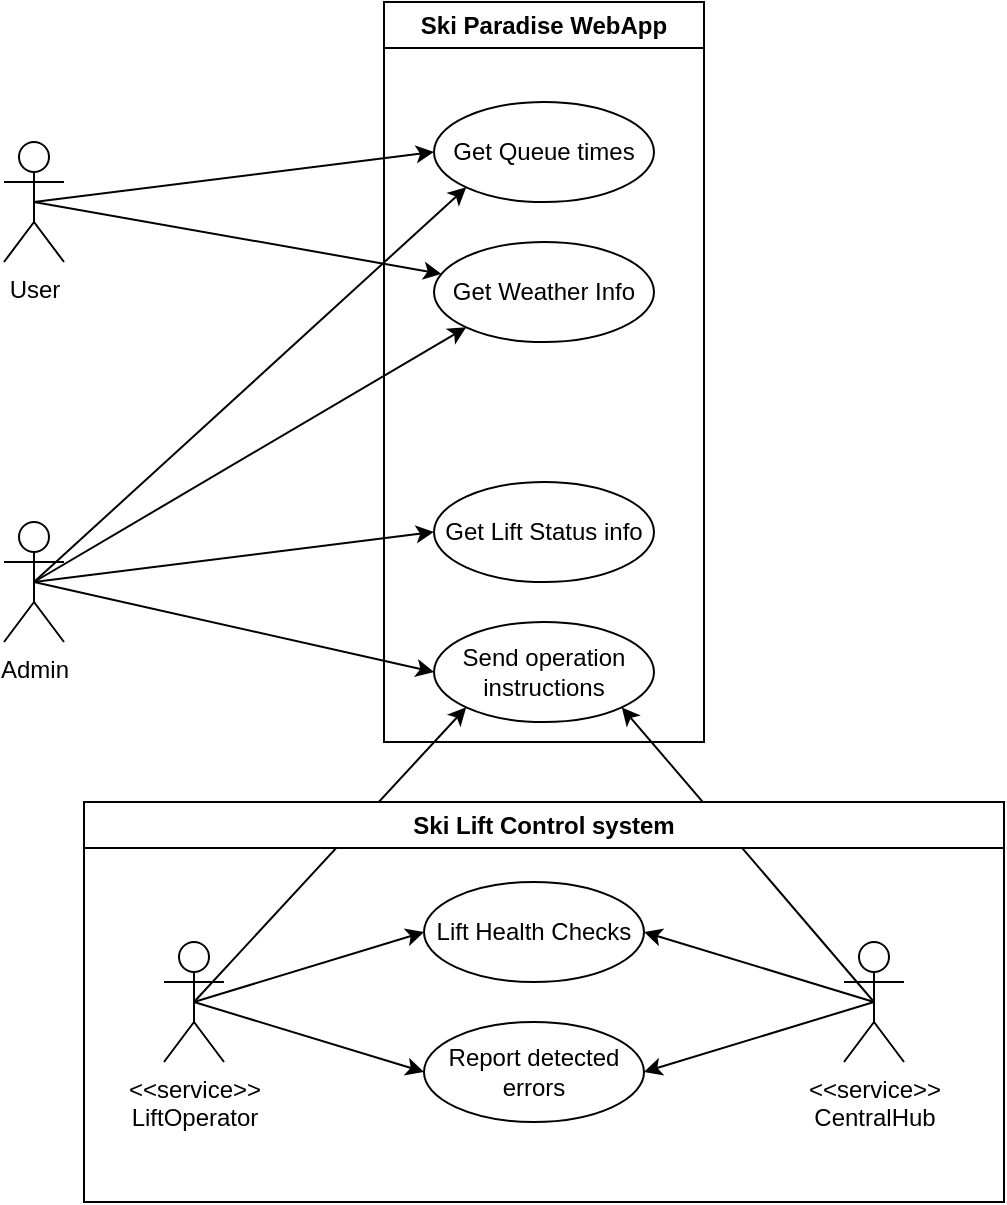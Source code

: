 <mxfile version="21.8.2" type="device">
  <diagram name="Page-1" id="ixRcAtqDT5KF_0Gd9KuM">
    <mxGraphModel dx="1647" dy="916" grid="1" gridSize="10" guides="1" tooltips="1" connect="1" arrows="1" fold="1" page="1" pageScale="1" pageWidth="850" pageHeight="1100" math="0" shadow="0">
      <root>
        <mxCell id="0" />
        <mxCell id="1" parent="0" />
        <mxCell id="AJ422COEmqKwi6WhXJyT-19" style="rounded=0;orthogonalLoop=1;jettySize=auto;html=1;exitX=0.5;exitY=0.5;exitDx=0;exitDy=0;exitPerimeter=0;entryX=0;entryY=0.5;entryDx=0;entryDy=0;" edge="1" parent="1" source="AJ422COEmqKwi6WhXJyT-1" target="AJ422COEmqKwi6WhXJyT-17">
          <mxGeometry relative="1" as="geometry" />
        </mxCell>
        <mxCell id="AJ422COEmqKwi6WhXJyT-25" style="rounded=0;orthogonalLoop=1;jettySize=auto;html=1;exitX=0.5;exitY=0.5;exitDx=0;exitDy=0;exitPerimeter=0;entryX=0;entryY=0.5;entryDx=0;entryDy=0;" edge="1" parent="1" source="AJ422COEmqKwi6WhXJyT-1" target="AJ422COEmqKwi6WhXJyT-5">
          <mxGeometry relative="1" as="geometry" />
        </mxCell>
        <mxCell id="AJ422COEmqKwi6WhXJyT-30" style="rounded=0;orthogonalLoop=1;jettySize=auto;html=1;exitX=0.5;exitY=0.5;exitDx=0;exitDy=0;exitPerimeter=0;entryX=0;entryY=1;entryDx=0;entryDy=0;" edge="1" parent="1" source="AJ422COEmqKwi6WhXJyT-1" target="AJ422COEmqKwi6WhXJyT-7">
          <mxGeometry relative="1" as="geometry" />
        </mxCell>
        <mxCell id="AJ422COEmqKwi6WhXJyT-31" style="rounded=0;orthogonalLoop=1;jettySize=auto;html=1;exitX=0.5;exitY=0.5;exitDx=0;exitDy=0;exitPerimeter=0;entryX=0;entryY=1;entryDx=0;entryDy=0;" edge="1" parent="1" source="AJ422COEmqKwi6WhXJyT-1" target="AJ422COEmqKwi6WhXJyT-6">
          <mxGeometry relative="1" as="geometry" />
        </mxCell>
        <mxCell id="AJ422COEmqKwi6WhXJyT-1" value="Admin" style="shape=umlActor;verticalLabelPosition=bottom;verticalAlign=top;html=1;outlineConnect=0;" vertex="1" parent="1">
          <mxGeometry x="100" y="460" width="30" height="60" as="geometry" />
        </mxCell>
        <mxCell id="AJ422COEmqKwi6WhXJyT-28" style="rounded=0;orthogonalLoop=1;jettySize=auto;html=1;exitX=0.5;exitY=0.5;exitDx=0;exitDy=0;exitPerimeter=0;entryX=0;entryY=0.5;entryDx=0;entryDy=0;" edge="1" parent="1" source="AJ422COEmqKwi6WhXJyT-2" target="AJ422COEmqKwi6WhXJyT-7">
          <mxGeometry relative="1" as="geometry" />
        </mxCell>
        <mxCell id="AJ422COEmqKwi6WhXJyT-29" style="rounded=0;orthogonalLoop=1;jettySize=auto;html=1;exitX=0.5;exitY=0.5;exitDx=0;exitDy=0;exitPerimeter=0;" edge="1" parent="1" source="AJ422COEmqKwi6WhXJyT-2" target="AJ422COEmqKwi6WhXJyT-6">
          <mxGeometry relative="1" as="geometry" />
        </mxCell>
        <mxCell id="AJ422COEmqKwi6WhXJyT-2" value="User" style="shape=umlActor;verticalLabelPosition=bottom;verticalAlign=top;html=1;outlineConnect=0;" vertex="1" parent="1">
          <mxGeometry x="100" y="270" width="30" height="60" as="geometry" />
        </mxCell>
        <mxCell id="AJ422COEmqKwi6WhXJyT-13" style="rounded=0;orthogonalLoop=1;jettySize=auto;html=1;exitX=0.5;exitY=0.5;exitDx=0;exitDy=0;exitPerimeter=0;entryX=0;entryY=0.5;entryDx=0;entryDy=0;" edge="1" parent="1" source="AJ422COEmqKwi6WhXJyT-3" target="AJ422COEmqKwi6WhXJyT-12">
          <mxGeometry relative="1" as="geometry">
            <mxPoint x="315" y="724" as="targetPoint" />
          </mxGeometry>
        </mxCell>
        <mxCell id="AJ422COEmqKwi6WhXJyT-26" style="rounded=0;orthogonalLoop=1;jettySize=auto;html=1;exitX=0.5;exitY=0.5;exitDx=0;exitDy=0;exitPerimeter=0;entryX=0;entryY=0.5;entryDx=0;entryDy=0;" edge="1" parent="1" source="AJ422COEmqKwi6WhXJyT-3" target="AJ422COEmqKwi6WhXJyT-24">
          <mxGeometry relative="1" as="geometry" />
        </mxCell>
        <mxCell id="AJ422COEmqKwi6WhXJyT-3" value="&amp;lt;&amp;lt;service&amp;gt;&amp;gt;&lt;br&gt;&lt;div&gt;LiftOperator&lt;/div&gt;" style="shape=umlActor;verticalLabelPosition=bottom;verticalAlign=top;html=1;outlineConnect=0;" vertex="1" parent="1">
          <mxGeometry x="180" y="670" width="30" height="60" as="geometry" />
        </mxCell>
        <mxCell id="AJ422COEmqKwi6WhXJyT-4" value="Ski Paradise WebApp" style="swimlane;whiteSpace=wrap;html=1;" vertex="1" parent="1">
          <mxGeometry x="290" y="200" width="160" height="370" as="geometry" />
        </mxCell>
        <mxCell id="AJ422COEmqKwi6WhXJyT-6" value="Get Weather Info" style="ellipse;whiteSpace=wrap;html=1;" vertex="1" parent="AJ422COEmqKwi6WhXJyT-4">
          <mxGeometry x="25" y="120" width="110" height="50" as="geometry" />
        </mxCell>
        <mxCell id="AJ422COEmqKwi6WhXJyT-7" value="Get Queue times" style="ellipse;whiteSpace=wrap;html=1;" vertex="1" parent="AJ422COEmqKwi6WhXJyT-4">
          <mxGeometry x="25" y="50" width="110" height="50" as="geometry" />
        </mxCell>
        <mxCell id="AJ422COEmqKwi6WhXJyT-5" value="Get Lift Status info" style="ellipse;whiteSpace=wrap;html=1;" vertex="1" parent="AJ422COEmqKwi6WhXJyT-4">
          <mxGeometry x="25" y="240" width="110" height="50" as="geometry" />
        </mxCell>
        <mxCell id="AJ422COEmqKwi6WhXJyT-17" value="Send operation instructions" style="ellipse;whiteSpace=wrap;html=1;" vertex="1" parent="AJ422COEmqKwi6WhXJyT-4">
          <mxGeometry x="25" y="310" width="110" height="50" as="geometry" />
        </mxCell>
        <mxCell id="AJ422COEmqKwi6WhXJyT-15" style="rounded=0;orthogonalLoop=1;jettySize=auto;html=1;exitX=0.5;exitY=0.5;exitDx=0;exitDy=0;exitPerimeter=0;entryX=1;entryY=0.5;entryDx=0;entryDy=0;" edge="1" parent="1" source="AJ422COEmqKwi6WhXJyT-8" target="AJ422COEmqKwi6WhXJyT-12">
          <mxGeometry relative="1" as="geometry" />
        </mxCell>
        <mxCell id="AJ422COEmqKwi6WhXJyT-21" style="rounded=0;orthogonalLoop=1;jettySize=auto;html=1;exitX=0.5;exitY=0.5;exitDx=0;exitDy=0;exitPerimeter=0;entryX=1;entryY=1;entryDx=0;entryDy=0;" edge="1" parent="1" source="AJ422COEmqKwi6WhXJyT-8" target="AJ422COEmqKwi6WhXJyT-17">
          <mxGeometry relative="1" as="geometry" />
        </mxCell>
        <mxCell id="AJ422COEmqKwi6WhXJyT-27" style="rounded=0;orthogonalLoop=1;jettySize=auto;html=1;exitX=0.5;exitY=0.5;exitDx=0;exitDy=0;exitPerimeter=0;" edge="1" parent="1" source="AJ422COEmqKwi6WhXJyT-8">
          <mxGeometry relative="1" as="geometry">
            <mxPoint x="420" y="665" as="targetPoint" />
          </mxGeometry>
        </mxCell>
        <mxCell id="AJ422COEmqKwi6WhXJyT-8" value="&amp;lt;&amp;lt;service&amp;gt;&amp;gt;&lt;br&gt;&lt;div&gt;CentralHub&lt;br&gt;&lt;/div&gt;" style="shape=umlActor;verticalLabelPosition=bottom;verticalAlign=top;html=1;outlineConnect=0;" vertex="1" parent="1">
          <mxGeometry x="520" y="670" width="30" height="60" as="geometry" />
        </mxCell>
        <mxCell id="AJ422COEmqKwi6WhXJyT-12" value="Report detected errors" style="ellipse;whiteSpace=wrap;html=1;" vertex="1" parent="1">
          <mxGeometry x="310" y="710" width="110" height="50" as="geometry" />
        </mxCell>
        <mxCell id="AJ422COEmqKwi6WhXJyT-22" style="rounded=0;orthogonalLoop=1;jettySize=auto;html=1;exitX=0.5;exitY=0.5;exitDx=0;exitDy=0;exitPerimeter=0;entryX=0;entryY=1;entryDx=0;entryDy=0;" edge="1" parent="1" source="AJ422COEmqKwi6WhXJyT-3" target="AJ422COEmqKwi6WhXJyT-17">
          <mxGeometry relative="1" as="geometry" />
        </mxCell>
        <mxCell id="AJ422COEmqKwi6WhXJyT-24" value="Lift Health Checks" style="ellipse;whiteSpace=wrap;html=1;" vertex="1" parent="1">
          <mxGeometry x="310" y="640" width="110" height="50" as="geometry" />
        </mxCell>
        <mxCell id="AJ422COEmqKwi6WhXJyT-39" value="Ski Lift Control system" style="swimlane;whiteSpace=wrap;html=1;" vertex="1" parent="1">
          <mxGeometry x="140" y="600" width="460" height="200" as="geometry" />
        </mxCell>
      </root>
    </mxGraphModel>
  </diagram>
</mxfile>
